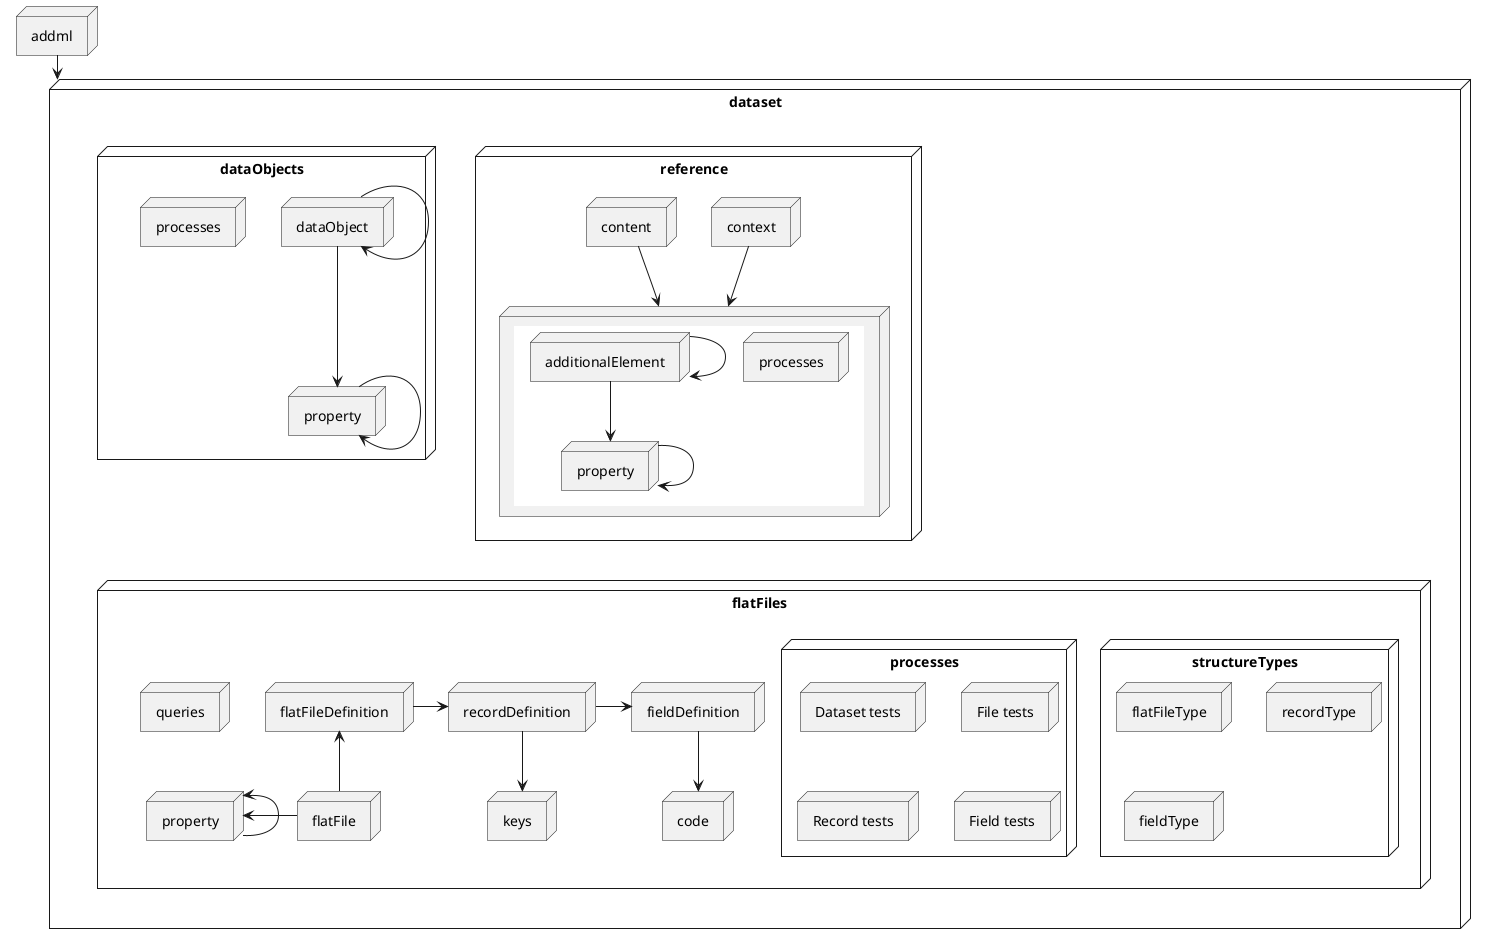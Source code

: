 @startuml
node addml

node dataset{
    node reference {
        node context
        node content

        node additionalElements [
            {{
            node additionalElement
            node property as pp
            node processes
            additionalElement -> additionalElement
        additionalElement --> pp
        pp -> pp
            }}
        ]

        content --> additionalElements
        context --> additionalElements
    }
    node flatFiles{
        node property as pp2
        node flatFile
        node flatFileDefinition
        node recordDefinition
        node keys
        node fieldDefinition
        node code
        node structureTypes {
            node flatFileType
            node recordType
            node fieldType
        }
        node queries
        
        node processes {
            node "Dataset tests"
            node "File tests"
            node "Record tests"
            node "Field tests"
        }

        pp2 <- flatFile
        pp2 -u-> pp2
        flatFile -u-> flatFileDefinition
        flatFileDefinition -> recordDefinition
        recordDefinition -> fieldDefinition
        recordDefinition --> keys
        fieldDefinition --> code
    }
    node dataObjects{
        node dataObject
        node property as pp
        node processes as p2
        dataObject -> dataObject
        dataObject --> pp
        pp -> pp
    }
    reference -[hidden]--> flatFiles
    reference -[hidden] dataObjects
}

addml --> dataset

@enduml